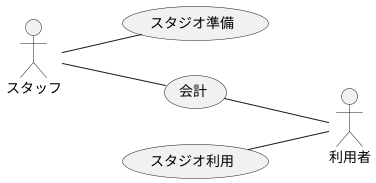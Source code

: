 @startuml BusinessUsecase 

left to right direction

actor スタッフ
actor 利用者

スタッフ -- (スタジオ準備)
(スタジオ利用) -- 利用者
(会計) -- 利用者
スタッフ -- (会計)

@enduml
